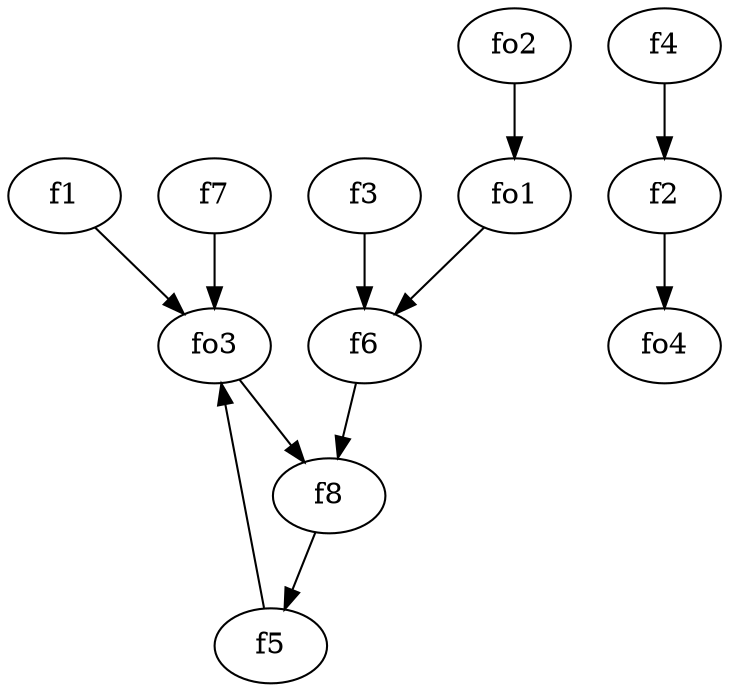 strict digraph  {
f1;
f2;
f3;
f4;
f5;
f6;
f7;
f8;
fo1;
fo2;
fo3;
fo4;
f1 -> fo3  [weight=2];
f2 -> fo4  [weight=2];
f3 -> f6  [weight=2];
f4 -> f2  [weight=2];
f5 -> fo3  [weight=2];
f6 -> f8  [weight=2];
f7 -> fo3  [weight=2];
f8 -> f5  [weight=2];
fo1 -> f6  [weight=2];
fo2 -> fo1  [weight=2];
fo3 -> f8  [weight=2];
}
